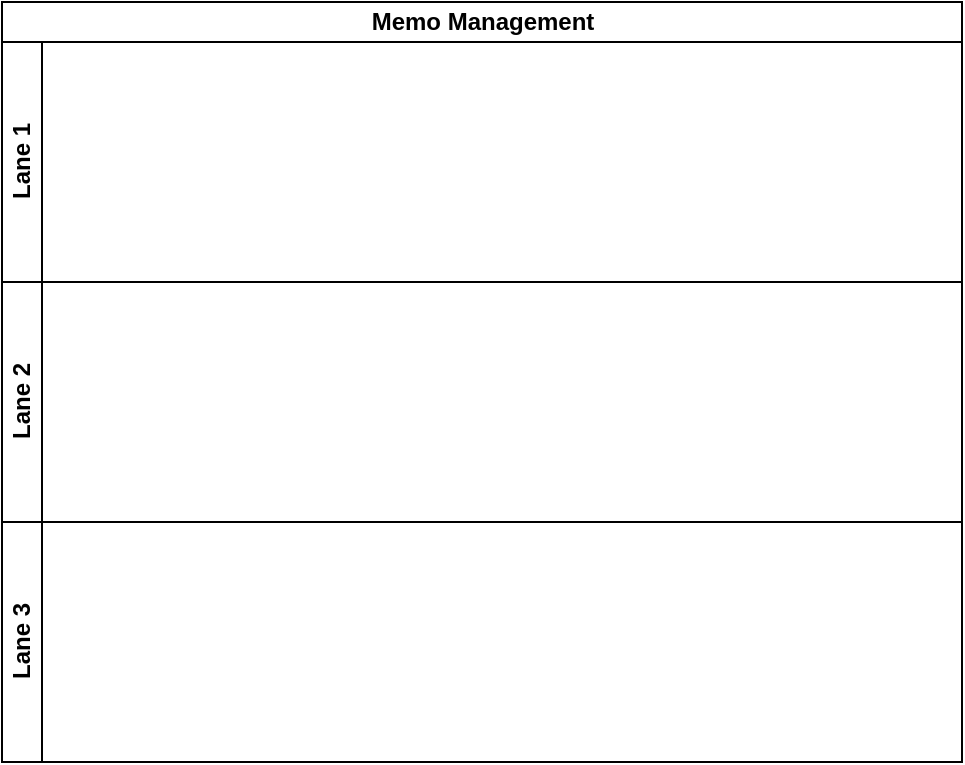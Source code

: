 <mxfile version="13.7.7" type="github">
  <diagram id="l2zbNosn7csgNT6BTFtS" name="Page-1">
    <mxGraphModel dx="910" dy="487" grid="1" gridSize="10" guides="1" tooltips="1" connect="1" arrows="1" fold="1" page="1" pageScale="1" pageWidth="1169" pageHeight="827" math="0" shadow="0">
      <root>
        <mxCell id="0" />
        <mxCell id="1" parent="0" />
        <mxCell id="B-BCGboMmKD--QZjU3KG-1" value="Memo Management" style="swimlane;html=1;childLayout=stackLayout;resizeParent=1;resizeParentMax=0;horizontal=1;startSize=20;horizontalStack=0;" vertex="1" parent="1">
          <mxGeometry x="220" y="40" width="480" height="380" as="geometry" />
        </mxCell>
        <mxCell id="B-BCGboMmKD--QZjU3KG-2" value="Lane 1" style="swimlane;html=1;startSize=20;horizontal=0;" vertex="1" parent="B-BCGboMmKD--QZjU3KG-1">
          <mxGeometry y="20" width="480" height="120" as="geometry" />
        </mxCell>
        <mxCell id="B-BCGboMmKD--QZjU3KG-3" value="Lane 2" style="swimlane;html=1;startSize=20;horizontal=0;" vertex="1" parent="B-BCGboMmKD--QZjU3KG-1">
          <mxGeometry y="140" width="480" height="120" as="geometry" />
        </mxCell>
        <mxCell id="B-BCGboMmKD--QZjU3KG-4" value="Lane 3" style="swimlane;html=1;startSize=20;horizontal=0;" vertex="1" parent="B-BCGboMmKD--QZjU3KG-1">
          <mxGeometry y="260" width="480" height="120" as="geometry" />
        </mxCell>
      </root>
    </mxGraphModel>
  </diagram>
</mxfile>
